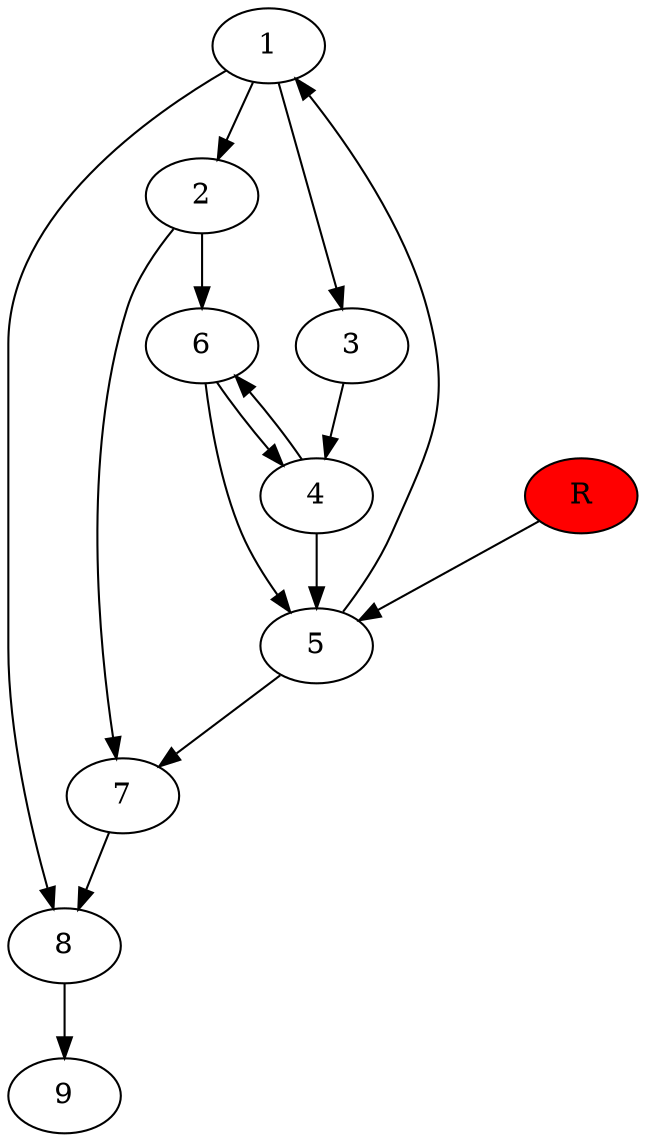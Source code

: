 digraph prb47571 {
	1
	2
	3
	4
	5
	6
	7
	8
	R [fillcolor="#ff0000" style=filled]
	1 -> 2
	1 -> 3
	1 -> 8
	2 -> 6
	2 -> 7
	3 -> 4
	4 -> 5
	4 -> 6
	5 -> 1
	5 -> 7
	6 -> 4
	6 -> 5
	7 -> 8
	8 -> 9
	R -> 5
}
